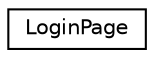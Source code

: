 digraph "Graphical Class Hierarchy"
{
 // LATEX_PDF_SIZE
  edge [fontname="Helvetica",fontsize="10",labelfontname="Helvetica",labelfontsize="10"];
  node [fontname="Helvetica",fontsize="10",shape=record];
  rankdir="LR";
  Node0 [label="LoginPage",height=0.2,width=0.4,color="black", fillcolor="white", style="filled",URL="$structLoginPage.html",tooltip=" "];
}
